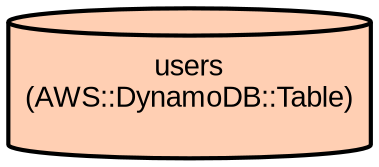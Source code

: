 digraph INFRA {
  node [ color = "black", fillcolor = "#E6E6E6", height =1, style = "filled,bold,rounded", fontname = "Arial" ];
  "users" [ label = "users
(AWS::DynamoDB::Table)", shape =cylinder, fillcolor = "#FFCFB3" ];
}

